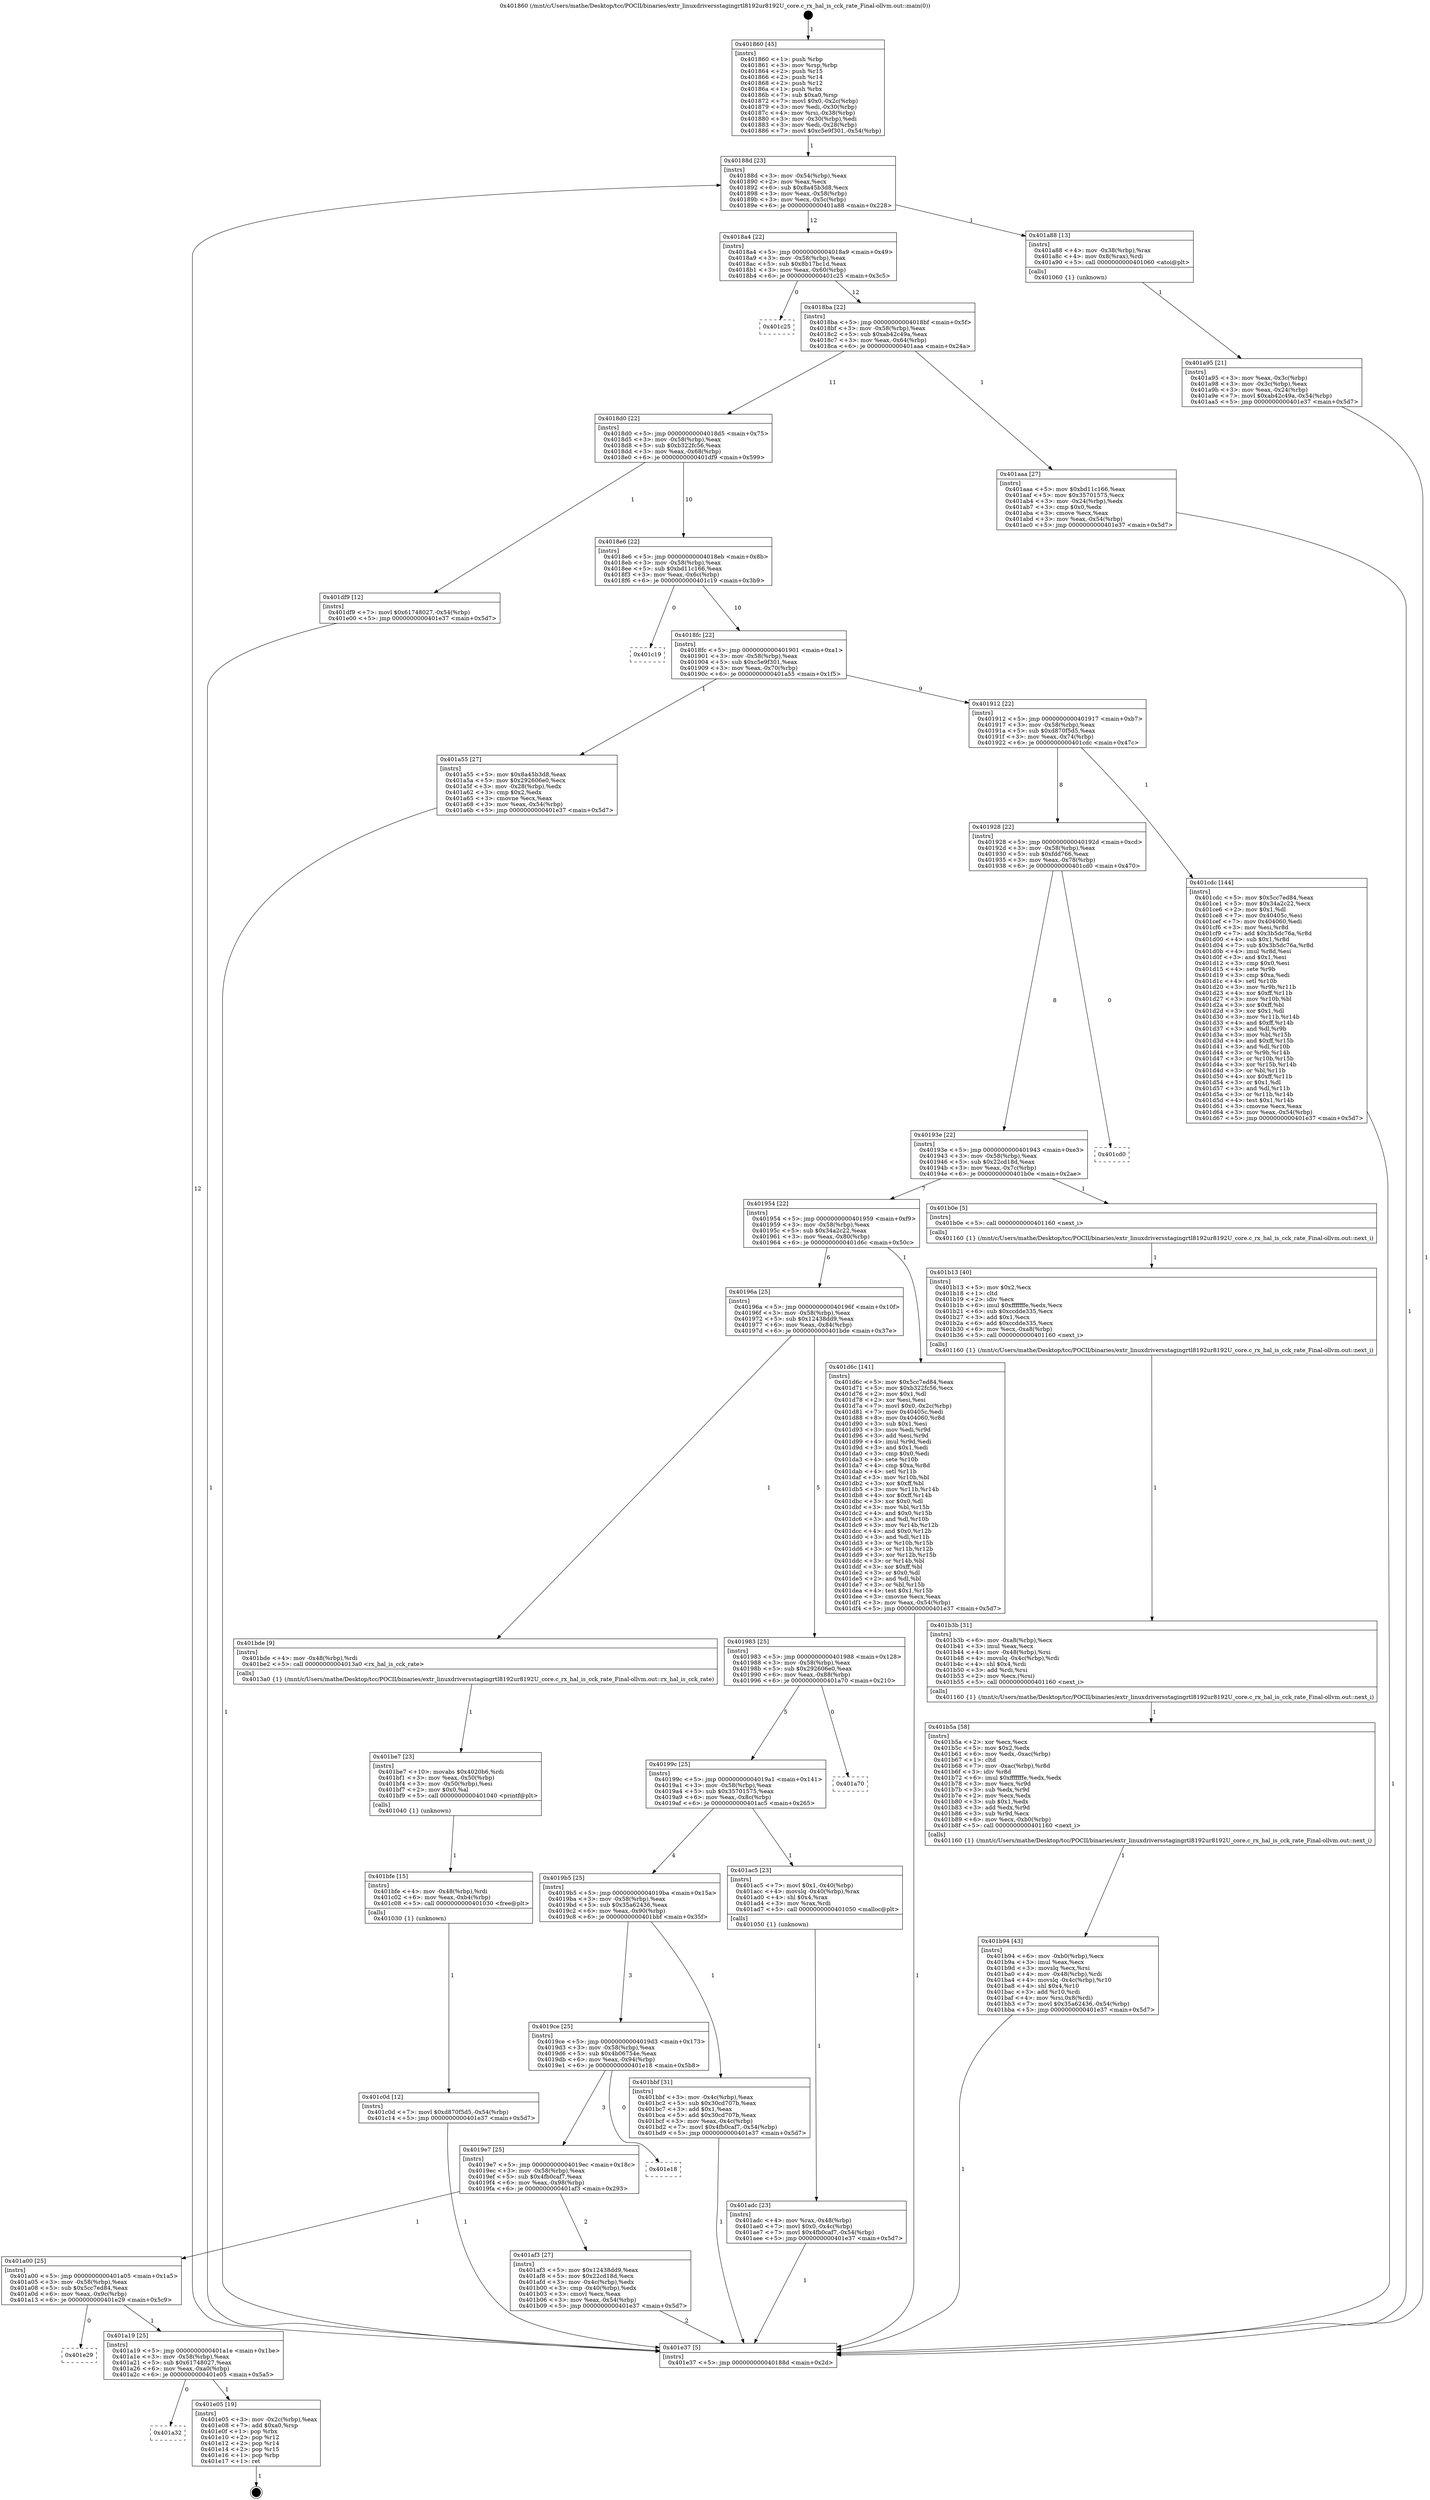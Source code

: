 digraph "0x401860" {
  label = "0x401860 (/mnt/c/Users/mathe/Desktop/tcc/POCII/binaries/extr_linuxdriversstagingrtl8192ur8192U_core.c_rx_hal_is_cck_rate_Final-ollvm.out::main(0))"
  labelloc = "t"
  node[shape=record]

  Entry [label="",width=0.3,height=0.3,shape=circle,fillcolor=black,style=filled]
  "0x40188d" [label="{
     0x40188d [23]\l
     | [instrs]\l
     &nbsp;&nbsp;0x40188d \<+3\>: mov -0x54(%rbp),%eax\l
     &nbsp;&nbsp;0x401890 \<+2\>: mov %eax,%ecx\l
     &nbsp;&nbsp;0x401892 \<+6\>: sub $0x8a45b3d8,%ecx\l
     &nbsp;&nbsp;0x401898 \<+3\>: mov %eax,-0x58(%rbp)\l
     &nbsp;&nbsp;0x40189b \<+3\>: mov %ecx,-0x5c(%rbp)\l
     &nbsp;&nbsp;0x40189e \<+6\>: je 0000000000401a88 \<main+0x228\>\l
  }"]
  "0x401a88" [label="{
     0x401a88 [13]\l
     | [instrs]\l
     &nbsp;&nbsp;0x401a88 \<+4\>: mov -0x38(%rbp),%rax\l
     &nbsp;&nbsp;0x401a8c \<+4\>: mov 0x8(%rax),%rdi\l
     &nbsp;&nbsp;0x401a90 \<+5\>: call 0000000000401060 \<atoi@plt\>\l
     | [calls]\l
     &nbsp;&nbsp;0x401060 \{1\} (unknown)\l
  }"]
  "0x4018a4" [label="{
     0x4018a4 [22]\l
     | [instrs]\l
     &nbsp;&nbsp;0x4018a4 \<+5\>: jmp 00000000004018a9 \<main+0x49\>\l
     &nbsp;&nbsp;0x4018a9 \<+3\>: mov -0x58(%rbp),%eax\l
     &nbsp;&nbsp;0x4018ac \<+5\>: sub $0x8b17bc1d,%eax\l
     &nbsp;&nbsp;0x4018b1 \<+3\>: mov %eax,-0x60(%rbp)\l
     &nbsp;&nbsp;0x4018b4 \<+6\>: je 0000000000401c25 \<main+0x3c5\>\l
  }"]
  Exit [label="",width=0.3,height=0.3,shape=circle,fillcolor=black,style=filled,peripheries=2]
  "0x401c25" [label="{
     0x401c25\l
  }", style=dashed]
  "0x4018ba" [label="{
     0x4018ba [22]\l
     | [instrs]\l
     &nbsp;&nbsp;0x4018ba \<+5\>: jmp 00000000004018bf \<main+0x5f\>\l
     &nbsp;&nbsp;0x4018bf \<+3\>: mov -0x58(%rbp),%eax\l
     &nbsp;&nbsp;0x4018c2 \<+5\>: sub $0xab42c49a,%eax\l
     &nbsp;&nbsp;0x4018c7 \<+3\>: mov %eax,-0x64(%rbp)\l
     &nbsp;&nbsp;0x4018ca \<+6\>: je 0000000000401aaa \<main+0x24a\>\l
  }"]
  "0x401a32" [label="{
     0x401a32\l
  }", style=dashed]
  "0x401aaa" [label="{
     0x401aaa [27]\l
     | [instrs]\l
     &nbsp;&nbsp;0x401aaa \<+5\>: mov $0xbd11c166,%eax\l
     &nbsp;&nbsp;0x401aaf \<+5\>: mov $0x35701575,%ecx\l
     &nbsp;&nbsp;0x401ab4 \<+3\>: mov -0x24(%rbp),%edx\l
     &nbsp;&nbsp;0x401ab7 \<+3\>: cmp $0x0,%edx\l
     &nbsp;&nbsp;0x401aba \<+3\>: cmove %ecx,%eax\l
     &nbsp;&nbsp;0x401abd \<+3\>: mov %eax,-0x54(%rbp)\l
     &nbsp;&nbsp;0x401ac0 \<+5\>: jmp 0000000000401e37 \<main+0x5d7\>\l
  }"]
  "0x4018d0" [label="{
     0x4018d0 [22]\l
     | [instrs]\l
     &nbsp;&nbsp;0x4018d0 \<+5\>: jmp 00000000004018d5 \<main+0x75\>\l
     &nbsp;&nbsp;0x4018d5 \<+3\>: mov -0x58(%rbp),%eax\l
     &nbsp;&nbsp;0x4018d8 \<+5\>: sub $0xb322fc56,%eax\l
     &nbsp;&nbsp;0x4018dd \<+3\>: mov %eax,-0x68(%rbp)\l
     &nbsp;&nbsp;0x4018e0 \<+6\>: je 0000000000401df9 \<main+0x599\>\l
  }"]
  "0x401e05" [label="{
     0x401e05 [19]\l
     | [instrs]\l
     &nbsp;&nbsp;0x401e05 \<+3\>: mov -0x2c(%rbp),%eax\l
     &nbsp;&nbsp;0x401e08 \<+7\>: add $0xa0,%rsp\l
     &nbsp;&nbsp;0x401e0f \<+1\>: pop %rbx\l
     &nbsp;&nbsp;0x401e10 \<+2\>: pop %r12\l
     &nbsp;&nbsp;0x401e12 \<+2\>: pop %r14\l
     &nbsp;&nbsp;0x401e14 \<+2\>: pop %r15\l
     &nbsp;&nbsp;0x401e16 \<+1\>: pop %rbp\l
     &nbsp;&nbsp;0x401e17 \<+1\>: ret\l
  }"]
  "0x401df9" [label="{
     0x401df9 [12]\l
     | [instrs]\l
     &nbsp;&nbsp;0x401df9 \<+7\>: movl $0x61748027,-0x54(%rbp)\l
     &nbsp;&nbsp;0x401e00 \<+5\>: jmp 0000000000401e37 \<main+0x5d7\>\l
  }"]
  "0x4018e6" [label="{
     0x4018e6 [22]\l
     | [instrs]\l
     &nbsp;&nbsp;0x4018e6 \<+5\>: jmp 00000000004018eb \<main+0x8b\>\l
     &nbsp;&nbsp;0x4018eb \<+3\>: mov -0x58(%rbp),%eax\l
     &nbsp;&nbsp;0x4018ee \<+5\>: sub $0xbd11c166,%eax\l
     &nbsp;&nbsp;0x4018f3 \<+3\>: mov %eax,-0x6c(%rbp)\l
     &nbsp;&nbsp;0x4018f6 \<+6\>: je 0000000000401c19 \<main+0x3b9\>\l
  }"]
  "0x401a19" [label="{
     0x401a19 [25]\l
     | [instrs]\l
     &nbsp;&nbsp;0x401a19 \<+5\>: jmp 0000000000401a1e \<main+0x1be\>\l
     &nbsp;&nbsp;0x401a1e \<+3\>: mov -0x58(%rbp),%eax\l
     &nbsp;&nbsp;0x401a21 \<+5\>: sub $0x61748027,%eax\l
     &nbsp;&nbsp;0x401a26 \<+6\>: mov %eax,-0xa0(%rbp)\l
     &nbsp;&nbsp;0x401a2c \<+6\>: je 0000000000401e05 \<main+0x5a5\>\l
  }"]
  "0x401c19" [label="{
     0x401c19\l
  }", style=dashed]
  "0x4018fc" [label="{
     0x4018fc [22]\l
     | [instrs]\l
     &nbsp;&nbsp;0x4018fc \<+5\>: jmp 0000000000401901 \<main+0xa1\>\l
     &nbsp;&nbsp;0x401901 \<+3\>: mov -0x58(%rbp),%eax\l
     &nbsp;&nbsp;0x401904 \<+5\>: sub $0xc5e9f301,%eax\l
     &nbsp;&nbsp;0x401909 \<+3\>: mov %eax,-0x70(%rbp)\l
     &nbsp;&nbsp;0x40190c \<+6\>: je 0000000000401a55 \<main+0x1f5\>\l
  }"]
  "0x401e29" [label="{
     0x401e29\l
  }", style=dashed]
  "0x401a55" [label="{
     0x401a55 [27]\l
     | [instrs]\l
     &nbsp;&nbsp;0x401a55 \<+5\>: mov $0x8a45b3d8,%eax\l
     &nbsp;&nbsp;0x401a5a \<+5\>: mov $0x292606e0,%ecx\l
     &nbsp;&nbsp;0x401a5f \<+3\>: mov -0x28(%rbp),%edx\l
     &nbsp;&nbsp;0x401a62 \<+3\>: cmp $0x2,%edx\l
     &nbsp;&nbsp;0x401a65 \<+3\>: cmovne %ecx,%eax\l
     &nbsp;&nbsp;0x401a68 \<+3\>: mov %eax,-0x54(%rbp)\l
     &nbsp;&nbsp;0x401a6b \<+5\>: jmp 0000000000401e37 \<main+0x5d7\>\l
  }"]
  "0x401912" [label="{
     0x401912 [22]\l
     | [instrs]\l
     &nbsp;&nbsp;0x401912 \<+5\>: jmp 0000000000401917 \<main+0xb7\>\l
     &nbsp;&nbsp;0x401917 \<+3\>: mov -0x58(%rbp),%eax\l
     &nbsp;&nbsp;0x40191a \<+5\>: sub $0xd870f5d5,%eax\l
     &nbsp;&nbsp;0x40191f \<+3\>: mov %eax,-0x74(%rbp)\l
     &nbsp;&nbsp;0x401922 \<+6\>: je 0000000000401cdc \<main+0x47c\>\l
  }"]
  "0x401e37" [label="{
     0x401e37 [5]\l
     | [instrs]\l
     &nbsp;&nbsp;0x401e37 \<+5\>: jmp 000000000040188d \<main+0x2d\>\l
  }"]
  "0x401860" [label="{
     0x401860 [45]\l
     | [instrs]\l
     &nbsp;&nbsp;0x401860 \<+1\>: push %rbp\l
     &nbsp;&nbsp;0x401861 \<+3\>: mov %rsp,%rbp\l
     &nbsp;&nbsp;0x401864 \<+2\>: push %r15\l
     &nbsp;&nbsp;0x401866 \<+2\>: push %r14\l
     &nbsp;&nbsp;0x401868 \<+2\>: push %r12\l
     &nbsp;&nbsp;0x40186a \<+1\>: push %rbx\l
     &nbsp;&nbsp;0x40186b \<+7\>: sub $0xa0,%rsp\l
     &nbsp;&nbsp;0x401872 \<+7\>: movl $0x0,-0x2c(%rbp)\l
     &nbsp;&nbsp;0x401879 \<+3\>: mov %edi,-0x30(%rbp)\l
     &nbsp;&nbsp;0x40187c \<+4\>: mov %rsi,-0x38(%rbp)\l
     &nbsp;&nbsp;0x401880 \<+3\>: mov -0x30(%rbp),%edi\l
     &nbsp;&nbsp;0x401883 \<+3\>: mov %edi,-0x28(%rbp)\l
     &nbsp;&nbsp;0x401886 \<+7\>: movl $0xc5e9f301,-0x54(%rbp)\l
  }"]
  "0x401a95" [label="{
     0x401a95 [21]\l
     | [instrs]\l
     &nbsp;&nbsp;0x401a95 \<+3\>: mov %eax,-0x3c(%rbp)\l
     &nbsp;&nbsp;0x401a98 \<+3\>: mov -0x3c(%rbp),%eax\l
     &nbsp;&nbsp;0x401a9b \<+3\>: mov %eax,-0x24(%rbp)\l
     &nbsp;&nbsp;0x401a9e \<+7\>: movl $0xab42c49a,-0x54(%rbp)\l
     &nbsp;&nbsp;0x401aa5 \<+5\>: jmp 0000000000401e37 \<main+0x5d7\>\l
  }"]
  "0x401c0d" [label="{
     0x401c0d [12]\l
     | [instrs]\l
     &nbsp;&nbsp;0x401c0d \<+7\>: movl $0xd870f5d5,-0x54(%rbp)\l
     &nbsp;&nbsp;0x401c14 \<+5\>: jmp 0000000000401e37 \<main+0x5d7\>\l
  }"]
  "0x401cdc" [label="{
     0x401cdc [144]\l
     | [instrs]\l
     &nbsp;&nbsp;0x401cdc \<+5\>: mov $0x5cc7ed84,%eax\l
     &nbsp;&nbsp;0x401ce1 \<+5\>: mov $0x34a2c22,%ecx\l
     &nbsp;&nbsp;0x401ce6 \<+2\>: mov $0x1,%dl\l
     &nbsp;&nbsp;0x401ce8 \<+7\>: mov 0x40405c,%esi\l
     &nbsp;&nbsp;0x401cef \<+7\>: mov 0x404060,%edi\l
     &nbsp;&nbsp;0x401cf6 \<+3\>: mov %esi,%r8d\l
     &nbsp;&nbsp;0x401cf9 \<+7\>: add $0x3b5dc76a,%r8d\l
     &nbsp;&nbsp;0x401d00 \<+4\>: sub $0x1,%r8d\l
     &nbsp;&nbsp;0x401d04 \<+7\>: sub $0x3b5dc76a,%r8d\l
     &nbsp;&nbsp;0x401d0b \<+4\>: imul %r8d,%esi\l
     &nbsp;&nbsp;0x401d0f \<+3\>: and $0x1,%esi\l
     &nbsp;&nbsp;0x401d12 \<+3\>: cmp $0x0,%esi\l
     &nbsp;&nbsp;0x401d15 \<+4\>: sete %r9b\l
     &nbsp;&nbsp;0x401d19 \<+3\>: cmp $0xa,%edi\l
     &nbsp;&nbsp;0x401d1c \<+4\>: setl %r10b\l
     &nbsp;&nbsp;0x401d20 \<+3\>: mov %r9b,%r11b\l
     &nbsp;&nbsp;0x401d23 \<+4\>: xor $0xff,%r11b\l
     &nbsp;&nbsp;0x401d27 \<+3\>: mov %r10b,%bl\l
     &nbsp;&nbsp;0x401d2a \<+3\>: xor $0xff,%bl\l
     &nbsp;&nbsp;0x401d2d \<+3\>: xor $0x1,%dl\l
     &nbsp;&nbsp;0x401d30 \<+3\>: mov %r11b,%r14b\l
     &nbsp;&nbsp;0x401d33 \<+4\>: and $0xff,%r14b\l
     &nbsp;&nbsp;0x401d37 \<+3\>: and %dl,%r9b\l
     &nbsp;&nbsp;0x401d3a \<+3\>: mov %bl,%r15b\l
     &nbsp;&nbsp;0x401d3d \<+4\>: and $0xff,%r15b\l
     &nbsp;&nbsp;0x401d41 \<+3\>: and %dl,%r10b\l
     &nbsp;&nbsp;0x401d44 \<+3\>: or %r9b,%r14b\l
     &nbsp;&nbsp;0x401d47 \<+3\>: or %r10b,%r15b\l
     &nbsp;&nbsp;0x401d4a \<+3\>: xor %r15b,%r14b\l
     &nbsp;&nbsp;0x401d4d \<+3\>: or %bl,%r11b\l
     &nbsp;&nbsp;0x401d50 \<+4\>: xor $0xff,%r11b\l
     &nbsp;&nbsp;0x401d54 \<+3\>: or $0x1,%dl\l
     &nbsp;&nbsp;0x401d57 \<+3\>: and %dl,%r11b\l
     &nbsp;&nbsp;0x401d5a \<+3\>: or %r11b,%r14b\l
     &nbsp;&nbsp;0x401d5d \<+4\>: test $0x1,%r14b\l
     &nbsp;&nbsp;0x401d61 \<+3\>: cmovne %ecx,%eax\l
     &nbsp;&nbsp;0x401d64 \<+3\>: mov %eax,-0x54(%rbp)\l
     &nbsp;&nbsp;0x401d67 \<+5\>: jmp 0000000000401e37 \<main+0x5d7\>\l
  }"]
  "0x401928" [label="{
     0x401928 [22]\l
     | [instrs]\l
     &nbsp;&nbsp;0x401928 \<+5\>: jmp 000000000040192d \<main+0xcd\>\l
     &nbsp;&nbsp;0x40192d \<+3\>: mov -0x58(%rbp),%eax\l
     &nbsp;&nbsp;0x401930 \<+5\>: sub $0xfdd766,%eax\l
     &nbsp;&nbsp;0x401935 \<+3\>: mov %eax,-0x78(%rbp)\l
     &nbsp;&nbsp;0x401938 \<+6\>: je 0000000000401cd0 \<main+0x470\>\l
  }"]
  "0x401bfe" [label="{
     0x401bfe [15]\l
     | [instrs]\l
     &nbsp;&nbsp;0x401bfe \<+4\>: mov -0x48(%rbp),%rdi\l
     &nbsp;&nbsp;0x401c02 \<+6\>: mov %eax,-0xb4(%rbp)\l
     &nbsp;&nbsp;0x401c08 \<+5\>: call 0000000000401030 \<free@plt\>\l
     | [calls]\l
     &nbsp;&nbsp;0x401030 \{1\} (unknown)\l
  }"]
  "0x401cd0" [label="{
     0x401cd0\l
  }", style=dashed]
  "0x40193e" [label="{
     0x40193e [22]\l
     | [instrs]\l
     &nbsp;&nbsp;0x40193e \<+5\>: jmp 0000000000401943 \<main+0xe3\>\l
     &nbsp;&nbsp;0x401943 \<+3\>: mov -0x58(%rbp),%eax\l
     &nbsp;&nbsp;0x401946 \<+5\>: sub $0x22cd18d,%eax\l
     &nbsp;&nbsp;0x40194b \<+3\>: mov %eax,-0x7c(%rbp)\l
     &nbsp;&nbsp;0x40194e \<+6\>: je 0000000000401b0e \<main+0x2ae\>\l
  }"]
  "0x401be7" [label="{
     0x401be7 [23]\l
     | [instrs]\l
     &nbsp;&nbsp;0x401be7 \<+10\>: movabs $0x4020b6,%rdi\l
     &nbsp;&nbsp;0x401bf1 \<+3\>: mov %eax,-0x50(%rbp)\l
     &nbsp;&nbsp;0x401bf4 \<+3\>: mov -0x50(%rbp),%esi\l
     &nbsp;&nbsp;0x401bf7 \<+2\>: mov $0x0,%al\l
     &nbsp;&nbsp;0x401bf9 \<+5\>: call 0000000000401040 \<printf@plt\>\l
     | [calls]\l
     &nbsp;&nbsp;0x401040 \{1\} (unknown)\l
  }"]
  "0x401b0e" [label="{
     0x401b0e [5]\l
     | [instrs]\l
     &nbsp;&nbsp;0x401b0e \<+5\>: call 0000000000401160 \<next_i\>\l
     | [calls]\l
     &nbsp;&nbsp;0x401160 \{1\} (/mnt/c/Users/mathe/Desktop/tcc/POCII/binaries/extr_linuxdriversstagingrtl8192ur8192U_core.c_rx_hal_is_cck_rate_Final-ollvm.out::next_i)\l
  }"]
  "0x401954" [label="{
     0x401954 [22]\l
     | [instrs]\l
     &nbsp;&nbsp;0x401954 \<+5\>: jmp 0000000000401959 \<main+0xf9\>\l
     &nbsp;&nbsp;0x401959 \<+3\>: mov -0x58(%rbp),%eax\l
     &nbsp;&nbsp;0x40195c \<+5\>: sub $0x34a2c22,%eax\l
     &nbsp;&nbsp;0x401961 \<+3\>: mov %eax,-0x80(%rbp)\l
     &nbsp;&nbsp;0x401964 \<+6\>: je 0000000000401d6c \<main+0x50c\>\l
  }"]
  "0x401b94" [label="{
     0x401b94 [43]\l
     | [instrs]\l
     &nbsp;&nbsp;0x401b94 \<+6\>: mov -0xb0(%rbp),%ecx\l
     &nbsp;&nbsp;0x401b9a \<+3\>: imul %eax,%ecx\l
     &nbsp;&nbsp;0x401b9d \<+3\>: movslq %ecx,%rsi\l
     &nbsp;&nbsp;0x401ba0 \<+4\>: mov -0x48(%rbp),%rdi\l
     &nbsp;&nbsp;0x401ba4 \<+4\>: movslq -0x4c(%rbp),%r10\l
     &nbsp;&nbsp;0x401ba8 \<+4\>: shl $0x4,%r10\l
     &nbsp;&nbsp;0x401bac \<+3\>: add %r10,%rdi\l
     &nbsp;&nbsp;0x401baf \<+4\>: mov %rsi,0x8(%rdi)\l
     &nbsp;&nbsp;0x401bb3 \<+7\>: movl $0x35a62436,-0x54(%rbp)\l
     &nbsp;&nbsp;0x401bba \<+5\>: jmp 0000000000401e37 \<main+0x5d7\>\l
  }"]
  "0x401d6c" [label="{
     0x401d6c [141]\l
     | [instrs]\l
     &nbsp;&nbsp;0x401d6c \<+5\>: mov $0x5cc7ed84,%eax\l
     &nbsp;&nbsp;0x401d71 \<+5\>: mov $0xb322fc56,%ecx\l
     &nbsp;&nbsp;0x401d76 \<+2\>: mov $0x1,%dl\l
     &nbsp;&nbsp;0x401d78 \<+2\>: xor %esi,%esi\l
     &nbsp;&nbsp;0x401d7a \<+7\>: movl $0x0,-0x2c(%rbp)\l
     &nbsp;&nbsp;0x401d81 \<+7\>: mov 0x40405c,%edi\l
     &nbsp;&nbsp;0x401d88 \<+8\>: mov 0x404060,%r8d\l
     &nbsp;&nbsp;0x401d90 \<+3\>: sub $0x1,%esi\l
     &nbsp;&nbsp;0x401d93 \<+3\>: mov %edi,%r9d\l
     &nbsp;&nbsp;0x401d96 \<+3\>: add %esi,%r9d\l
     &nbsp;&nbsp;0x401d99 \<+4\>: imul %r9d,%edi\l
     &nbsp;&nbsp;0x401d9d \<+3\>: and $0x1,%edi\l
     &nbsp;&nbsp;0x401da0 \<+3\>: cmp $0x0,%edi\l
     &nbsp;&nbsp;0x401da3 \<+4\>: sete %r10b\l
     &nbsp;&nbsp;0x401da7 \<+4\>: cmp $0xa,%r8d\l
     &nbsp;&nbsp;0x401dab \<+4\>: setl %r11b\l
     &nbsp;&nbsp;0x401daf \<+3\>: mov %r10b,%bl\l
     &nbsp;&nbsp;0x401db2 \<+3\>: xor $0xff,%bl\l
     &nbsp;&nbsp;0x401db5 \<+3\>: mov %r11b,%r14b\l
     &nbsp;&nbsp;0x401db8 \<+4\>: xor $0xff,%r14b\l
     &nbsp;&nbsp;0x401dbc \<+3\>: xor $0x0,%dl\l
     &nbsp;&nbsp;0x401dbf \<+3\>: mov %bl,%r15b\l
     &nbsp;&nbsp;0x401dc2 \<+4\>: and $0x0,%r15b\l
     &nbsp;&nbsp;0x401dc6 \<+3\>: and %dl,%r10b\l
     &nbsp;&nbsp;0x401dc9 \<+3\>: mov %r14b,%r12b\l
     &nbsp;&nbsp;0x401dcc \<+4\>: and $0x0,%r12b\l
     &nbsp;&nbsp;0x401dd0 \<+3\>: and %dl,%r11b\l
     &nbsp;&nbsp;0x401dd3 \<+3\>: or %r10b,%r15b\l
     &nbsp;&nbsp;0x401dd6 \<+3\>: or %r11b,%r12b\l
     &nbsp;&nbsp;0x401dd9 \<+3\>: xor %r12b,%r15b\l
     &nbsp;&nbsp;0x401ddc \<+3\>: or %r14b,%bl\l
     &nbsp;&nbsp;0x401ddf \<+3\>: xor $0xff,%bl\l
     &nbsp;&nbsp;0x401de2 \<+3\>: or $0x0,%dl\l
     &nbsp;&nbsp;0x401de5 \<+2\>: and %dl,%bl\l
     &nbsp;&nbsp;0x401de7 \<+3\>: or %bl,%r15b\l
     &nbsp;&nbsp;0x401dea \<+4\>: test $0x1,%r15b\l
     &nbsp;&nbsp;0x401dee \<+3\>: cmovne %ecx,%eax\l
     &nbsp;&nbsp;0x401df1 \<+3\>: mov %eax,-0x54(%rbp)\l
     &nbsp;&nbsp;0x401df4 \<+5\>: jmp 0000000000401e37 \<main+0x5d7\>\l
  }"]
  "0x40196a" [label="{
     0x40196a [25]\l
     | [instrs]\l
     &nbsp;&nbsp;0x40196a \<+5\>: jmp 000000000040196f \<main+0x10f\>\l
     &nbsp;&nbsp;0x40196f \<+3\>: mov -0x58(%rbp),%eax\l
     &nbsp;&nbsp;0x401972 \<+5\>: sub $0x12438dd9,%eax\l
     &nbsp;&nbsp;0x401977 \<+6\>: mov %eax,-0x84(%rbp)\l
     &nbsp;&nbsp;0x40197d \<+6\>: je 0000000000401bde \<main+0x37e\>\l
  }"]
  "0x401b5a" [label="{
     0x401b5a [58]\l
     | [instrs]\l
     &nbsp;&nbsp;0x401b5a \<+2\>: xor %ecx,%ecx\l
     &nbsp;&nbsp;0x401b5c \<+5\>: mov $0x2,%edx\l
     &nbsp;&nbsp;0x401b61 \<+6\>: mov %edx,-0xac(%rbp)\l
     &nbsp;&nbsp;0x401b67 \<+1\>: cltd\l
     &nbsp;&nbsp;0x401b68 \<+7\>: mov -0xac(%rbp),%r8d\l
     &nbsp;&nbsp;0x401b6f \<+3\>: idiv %r8d\l
     &nbsp;&nbsp;0x401b72 \<+6\>: imul $0xfffffffe,%edx,%edx\l
     &nbsp;&nbsp;0x401b78 \<+3\>: mov %ecx,%r9d\l
     &nbsp;&nbsp;0x401b7b \<+3\>: sub %edx,%r9d\l
     &nbsp;&nbsp;0x401b7e \<+2\>: mov %ecx,%edx\l
     &nbsp;&nbsp;0x401b80 \<+3\>: sub $0x1,%edx\l
     &nbsp;&nbsp;0x401b83 \<+3\>: add %edx,%r9d\l
     &nbsp;&nbsp;0x401b86 \<+3\>: sub %r9d,%ecx\l
     &nbsp;&nbsp;0x401b89 \<+6\>: mov %ecx,-0xb0(%rbp)\l
     &nbsp;&nbsp;0x401b8f \<+5\>: call 0000000000401160 \<next_i\>\l
     | [calls]\l
     &nbsp;&nbsp;0x401160 \{1\} (/mnt/c/Users/mathe/Desktop/tcc/POCII/binaries/extr_linuxdriversstagingrtl8192ur8192U_core.c_rx_hal_is_cck_rate_Final-ollvm.out::next_i)\l
  }"]
  "0x401bde" [label="{
     0x401bde [9]\l
     | [instrs]\l
     &nbsp;&nbsp;0x401bde \<+4\>: mov -0x48(%rbp),%rdi\l
     &nbsp;&nbsp;0x401be2 \<+5\>: call 00000000004013a0 \<rx_hal_is_cck_rate\>\l
     | [calls]\l
     &nbsp;&nbsp;0x4013a0 \{1\} (/mnt/c/Users/mathe/Desktop/tcc/POCII/binaries/extr_linuxdriversstagingrtl8192ur8192U_core.c_rx_hal_is_cck_rate_Final-ollvm.out::rx_hal_is_cck_rate)\l
  }"]
  "0x401983" [label="{
     0x401983 [25]\l
     | [instrs]\l
     &nbsp;&nbsp;0x401983 \<+5\>: jmp 0000000000401988 \<main+0x128\>\l
     &nbsp;&nbsp;0x401988 \<+3\>: mov -0x58(%rbp),%eax\l
     &nbsp;&nbsp;0x40198b \<+5\>: sub $0x292606e0,%eax\l
     &nbsp;&nbsp;0x401990 \<+6\>: mov %eax,-0x88(%rbp)\l
     &nbsp;&nbsp;0x401996 \<+6\>: je 0000000000401a70 \<main+0x210\>\l
  }"]
  "0x401b3b" [label="{
     0x401b3b [31]\l
     | [instrs]\l
     &nbsp;&nbsp;0x401b3b \<+6\>: mov -0xa8(%rbp),%ecx\l
     &nbsp;&nbsp;0x401b41 \<+3\>: imul %eax,%ecx\l
     &nbsp;&nbsp;0x401b44 \<+4\>: mov -0x48(%rbp),%rsi\l
     &nbsp;&nbsp;0x401b48 \<+4\>: movslq -0x4c(%rbp),%rdi\l
     &nbsp;&nbsp;0x401b4c \<+4\>: shl $0x4,%rdi\l
     &nbsp;&nbsp;0x401b50 \<+3\>: add %rdi,%rsi\l
     &nbsp;&nbsp;0x401b53 \<+2\>: mov %ecx,(%rsi)\l
     &nbsp;&nbsp;0x401b55 \<+5\>: call 0000000000401160 \<next_i\>\l
     | [calls]\l
     &nbsp;&nbsp;0x401160 \{1\} (/mnt/c/Users/mathe/Desktop/tcc/POCII/binaries/extr_linuxdriversstagingrtl8192ur8192U_core.c_rx_hal_is_cck_rate_Final-ollvm.out::next_i)\l
  }"]
  "0x401a70" [label="{
     0x401a70\l
  }", style=dashed]
  "0x40199c" [label="{
     0x40199c [25]\l
     | [instrs]\l
     &nbsp;&nbsp;0x40199c \<+5\>: jmp 00000000004019a1 \<main+0x141\>\l
     &nbsp;&nbsp;0x4019a1 \<+3\>: mov -0x58(%rbp),%eax\l
     &nbsp;&nbsp;0x4019a4 \<+5\>: sub $0x35701575,%eax\l
     &nbsp;&nbsp;0x4019a9 \<+6\>: mov %eax,-0x8c(%rbp)\l
     &nbsp;&nbsp;0x4019af \<+6\>: je 0000000000401ac5 \<main+0x265\>\l
  }"]
  "0x401b13" [label="{
     0x401b13 [40]\l
     | [instrs]\l
     &nbsp;&nbsp;0x401b13 \<+5\>: mov $0x2,%ecx\l
     &nbsp;&nbsp;0x401b18 \<+1\>: cltd\l
     &nbsp;&nbsp;0x401b19 \<+2\>: idiv %ecx\l
     &nbsp;&nbsp;0x401b1b \<+6\>: imul $0xfffffffe,%edx,%ecx\l
     &nbsp;&nbsp;0x401b21 \<+6\>: sub $0xccdde335,%ecx\l
     &nbsp;&nbsp;0x401b27 \<+3\>: add $0x1,%ecx\l
     &nbsp;&nbsp;0x401b2a \<+6\>: add $0xccdde335,%ecx\l
     &nbsp;&nbsp;0x401b30 \<+6\>: mov %ecx,-0xa8(%rbp)\l
     &nbsp;&nbsp;0x401b36 \<+5\>: call 0000000000401160 \<next_i\>\l
     | [calls]\l
     &nbsp;&nbsp;0x401160 \{1\} (/mnt/c/Users/mathe/Desktop/tcc/POCII/binaries/extr_linuxdriversstagingrtl8192ur8192U_core.c_rx_hal_is_cck_rate_Final-ollvm.out::next_i)\l
  }"]
  "0x401ac5" [label="{
     0x401ac5 [23]\l
     | [instrs]\l
     &nbsp;&nbsp;0x401ac5 \<+7\>: movl $0x1,-0x40(%rbp)\l
     &nbsp;&nbsp;0x401acc \<+4\>: movslq -0x40(%rbp),%rax\l
     &nbsp;&nbsp;0x401ad0 \<+4\>: shl $0x4,%rax\l
     &nbsp;&nbsp;0x401ad4 \<+3\>: mov %rax,%rdi\l
     &nbsp;&nbsp;0x401ad7 \<+5\>: call 0000000000401050 \<malloc@plt\>\l
     | [calls]\l
     &nbsp;&nbsp;0x401050 \{1\} (unknown)\l
  }"]
  "0x4019b5" [label="{
     0x4019b5 [25]\l
     | [instrs]\l
     &nbsp;&nbsp;0x4019b5 \<+5\>: jmp 00000000004019ba \<main+0x15a\>\l
     &nbsp;&nbsp;0x4019ba \<+3\>: mov -0x58(%rbp),%eax\l
     &nbsp;&nbsp;0x4019bd \<+5\>: sub $0x35a62436,%eax\l
     &nbsp;&nbsp;0x4019c2 \<+6\>: mov %eax,-0x90(%rbp)\l
     &nbsp;&nbsp;0x4019c8 \<+6\>: je 0000000000401bbf \<main+0x35f\>\l
  }"]
  "0x401adc" [label="{
     0x401adc [23]\l
     | [instrs]\l
     &nbsp;&nbsp;0x401adc \<+4\>: mov %rax,-0x48(%rbp)\l
     &nbsp;&nbsp;0x401ae0 \<+7\>: movl $0x0,-0x4c(%rbp)\l
     &nbsp;&nbsp;0x401ae7 \<+7\>: movl $0x4fb0caf7,-0x54(%rbp)\l
     &nbsp;&nbsp;0x401aee \<+5\>: jmp 0000000000401e37 \<main+0x5d7\>\l
  }"]
  "0x401a00" [label="{
     0x401a00 [25]\l
     | [instrs]\l
     &nbsp;&nbsp;0x401a00 \<+5\>: jmp 0000000000401a05 \<main+0x1a5\>\l
     &nbsp;&nbsp;0x401a05 \<+3\>: mov -0x58(%rbp),%eax\l
     &nbsp;&nbsp;0x401a08 \<+5\>: sub $0x5cc7ed84,%eax\l
     &nbsp;&nbsp;0x401a0d \<+6\>: mov %eax,-0x9c(%rbp)\l
     &nbsp;&nbsp;0x401a13 \<+6\>: je 0000000000401e29 \<main+0x5c9\>\l
  }"]
  "0x401bbf" [label="{
     0x401bbf [31]\l
     | [instrs]\l
     &nbsp;&nbsp;0x401bbf \<+3\>: mov -0x4c(%rbp),%eax\l
     &nbsp;&nbsp;0x401bc2 \<+5\>: sub $0x30cd707b,%eax\l
     &nbsp;&nbsp;0x401bc7 \<+3\>: add $0x1,%eax\l
     &nbsp;&nbsp;0x401bca \<+5\>: add $0x30cd707b,%eax\l
     &nbsp;&nbsp;0x401bcf \<+3\>: mov %eax,-0x4c(%rbp)\l
     &nbsp;&nbsp;0x401bd2 \<+7\>: movl $0x4fb0caf7,-0x54(%rbp)\l
     &nbsp;&nbsp;0x401bd9 \<+5\>: jmp 0000000000401e37 \<main+0x5d7\>\l
  }"]
  "0x4019ce" [label="{
     0x4019ce [25]\l
     | [instrs]\l
     &nbsp;&nbsp;0x4019ce \<+5\>: jmp 00000000004019d3 \<main+0x173\>\l
     &nbsp;&nbsp;0x4019d3 \<+3\>: mov -0x58(%rbp),%eax\l
     &nbsp;&nbsp;0x4019d6 \<+5\>: sub $0x4b06754e,%eax\l
     &nbsp;&nbsp;0x4019db \<+6\>: mov %eax,-0x94(%rbp)\l
     &nbsp;&nbsp;0x4019e1 \<+6\>: je 0000000000401e18 \<main+0x5b8\>\l
  }"]
  "0x401af3" [label="{
     0x401af3 [27]\l
     | [instrs]\l
     &nbsp;&nbsp;0x401af3 \<+5\>: mov $0x12438dd9,%eax\l
     &nbsp;&nbsp;0x401af8 \<+5\>: mov $0x22cd18d,%ecx\l
     &nbsp;&nbsp;0x401afd \<+3\>: mov -0x4c(%rbp),%edx\l
     &nbsp;&nbsp;0x401b00 \<+3\>: cmp -0x40(%rbp),%edx\l
     &nbsp;&nbsp;0x401b03 \<+3\>: cmovl %ecx,%eax\l
     &nbsp;&nbsp;0x401b06 \<+3\>: mov %eax,-0x54(%rbp)\l
     &nbsp;&nbsp;0x401b09 \<+5\>: jmp 0000000000401e37 \<main+0x5d7\>\l
  }"]
  "0x401e18" [label="{
     0x401e18\l
  }", style=dashed]
  "0x4019e7" [label="{
     0x4019e7 [25]\l
     | [instrs]\l
     &nbsp;&nbsp;0x4019e7 \<+5\>: jmp 00000000004019ec \<main+0x18c\>\l
     &nbsp;&nbsp;0x4019ec \<+3\>: mov -0x58(%rbp),%eax\l
     &nbsp;&nbsp;0x4019ef \<+5\>: sub $0x4fb0caf7,%eax\l
     &nbsp;&nbsp;0x4019f4 \<+6\>: mov %eax,-0x98(%rbp)\l
     &nbsp;&nbsp;0x4019fa \<+6\>: je 0000000000401af3 \<main+0x293\>\l
  }"]
  Entry -> "0x401860" [label=" 1"]
  "0x40188d" -> "0x401a88" [label=" 1"]
  "0x40188d" -> "0x4018a4" [label=" 12"]
  "0x401e05" -> Exit [label=" 1"]
  "0x4018a4" -> "0x401c25" [label=" 0"]
  "0x4018a4" -> "0x4018ba" [label=" 12"]
  "0x401a19" -> "0x401a32" [label=" 0"]
  "0x4018ba" -> "0x401aaa" [label=" 1"]
  "0x4018ba" -> "0x4018d0" [label=" 11"]
  "0x401a19" -> "0x401e05" [label=" 1"]
  "0x4018d0" -> "0x401df9" [label=" 1"]
  "0x4018d0" -> "0x4018e6" [label=" 10"]
  "0x401a00" -> "0x401a19" [label=" 1"]
  "0x4018e6" -> "0x401c19" [label=" 0"]
  "0x4018e6" -> "0x4018fc" [label=" 10"]
  "0x401a00" -> "0x401e29" [label=" 0"]
  "0x4018fc" -> "0x401a55" [label=" 1"]
  "0x4018fc" -> "0x401912" [label=" 9"]
  "0x401a55" -> "0x401e37" [label=" 1"]
  "0x401860" -> "0x40188d" [label=" 1"]
  "0x401e37" -> "0x40188d" [label=" 12"]
  "0x401a88" -> "0x401a95" [label=" 1"]
  "0x401a95" -> "0x401e37" [label=" 1"]
  "0x401aaa" -> "0x401e37" [label=" 1"]
  "0x401df9" -> "0x401e37" [label=" 1"]
  "0x401912" -> "0x401cdc" [label=" 1"]
  "0x401912" -> "0x401928" [label=" 8"]
  "0x401d6c" -> "0x401e37" [label=" 1"]
  "0x401928" -> "0x401cd0" [label=" 0"]
  "0x401928" -> "0x40193e" [label=" 8"]
  "0x401cdc" -> "0x401e37" [label=" 1"]
  "0x40193e" -> "0x401b0e" [label=" 1"]
  "0x40193e" -> "0x401954" [label=" 7"]
  "0x401c0d" -> "0x401e37" [label=" 1"]
  "0x401954" -> "0x401d6c" [label=" 1"]
  "0x401954" -> "0x40196a" [label=" 6"]
  "0x401bfe" -> "0x401c0d" [label=" 1"]
  "0x40196a" -> "0x401bde" [label=" 1"]
  "0x40196a" -> "0x401983" [label=" 5"]
  "0x401be7" -> "0x401bfe" [label=" 1"]
  "0x401983" -> "0x401a70" [label=" 0"]
  "0x401983" -> "0x40199c" [label=" 5"]
  "0x401bde" -> "0x401be7" [label=" 1"]
  "0x40199c" -> "0x401ac5" [label=" 1"]
  "0x40199c" -> "0x4019b5" [label=" 4"]
  "0x401ac5" -> "0x401adc" [label=" 1"]
  "0x401adc" -> "0x401e37" [label=" 1"]
  "0x401bbf" -> "0x401e37" [label=" 1"]
  "0x4019b5" -> "0x401bbf" [label=" 1"]
  "0x4019b5" -> "0x4019ce" [label=" 3"]
  "0x401b94" -> "0x401e37" [label=" 1"]
  "0x4019ce" -> "0x401e18" [label=" 0"]
  "0x4019ce" -> "0x4019e7" [label=" 3"]
  "0x401b5a" -> "0x401b94" [label=" 1"]
  "0x4019e7" -> "0x401af3" [label=" 2"]
  "0x4019e7" -> "0x401a00" [label=" 1"]
  "0x401af3" -> "0x401e37" [label=" 2"]
  "0x401b0e" -> "0x401b13" [label=" 1"]
  "0x401b13" -> "0x401b3b" [label=" 1"]
  "0x401b3b" -> "0x401b5a" [label=" 1"]
}
